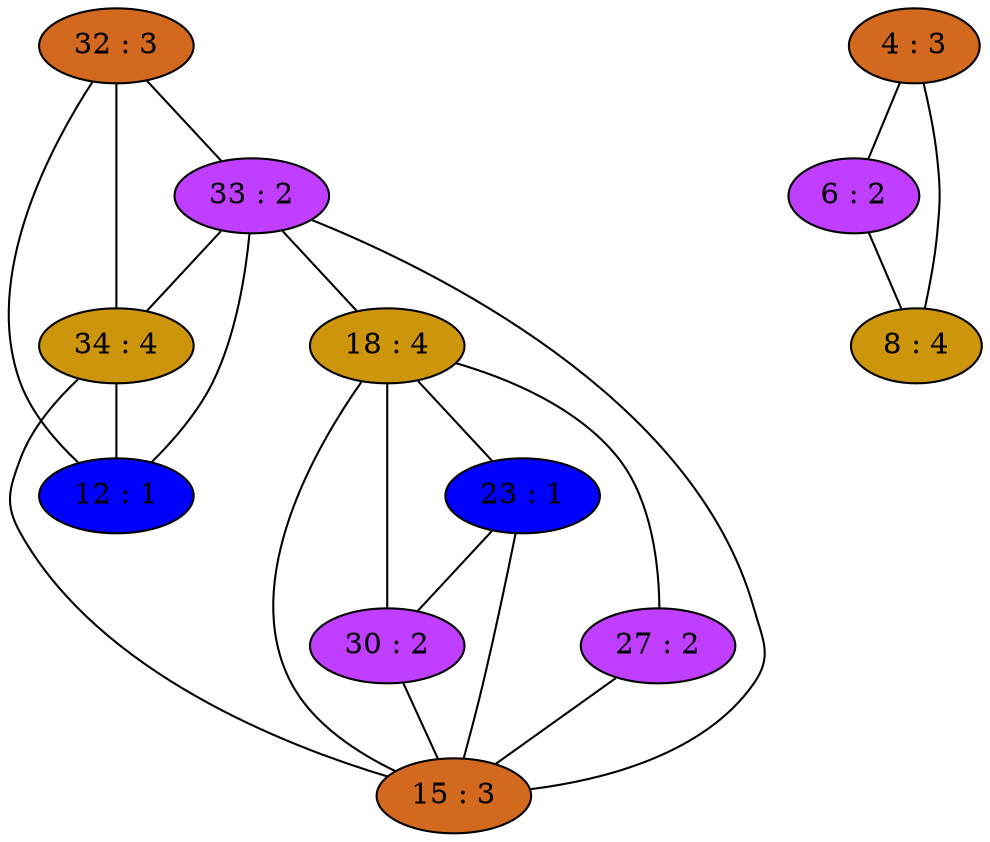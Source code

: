 strict graph {
32[label="32 : 3" style=filled fillcolor="chocolate"];
32 -- 33
32 -- 34
32 -- 12
33[label="33 : 2" style=filled fillcolor="darkorchid1"];
33 -- 32
33 -- 34
33 -- 18
33 -- 12
33 -- 15
34[label="34 : 4" style=filled fillcolor="darkgoldenrod3"];
34 -- 32
34 -- 33
34 -- 12
34 -- 15
18[label="18 : 4" style=filled fillcolor="darkgoldenrod3"];
18 -- 33
18 -- 23
18 -- 27
18 -- 30
18 -- 15
4[label="4 : 3" style=filled fillcolor="chocolate"];
4 -- 6
4 -- 8
6[label="6 : 2" style=filled fillcolor="darkorchid1"];
6 -- 4
6 -- 8
23[label="23 : 1" style=filled fillcolor="blue1"];
23 -- 18
23 -- 30
23 -- 15
8[label="8 : 4" style=filled fillcolor="darkgoldenrod3"];
8 -- 4
8 -- 6
27[label="27 : 2" style=filled fillcolor="darkorchid1"];
27 -- 18
27 -- 15
12[label="12 : 1" style=filled fillcolor="blue1"];
12 -- 32
12 -- 33
12 -- 34
30[label="30 : 2" style=filled fillcolor="darkorchid1"];
30 -- 18
30 -- 23
30 -- 15
15[label="15 : 3" style=filled fillcolor="chocolate"];
15 -- 33
15 -- 18
15 -- 34
15 -- 23
15 -- 27
15 -- 30
}